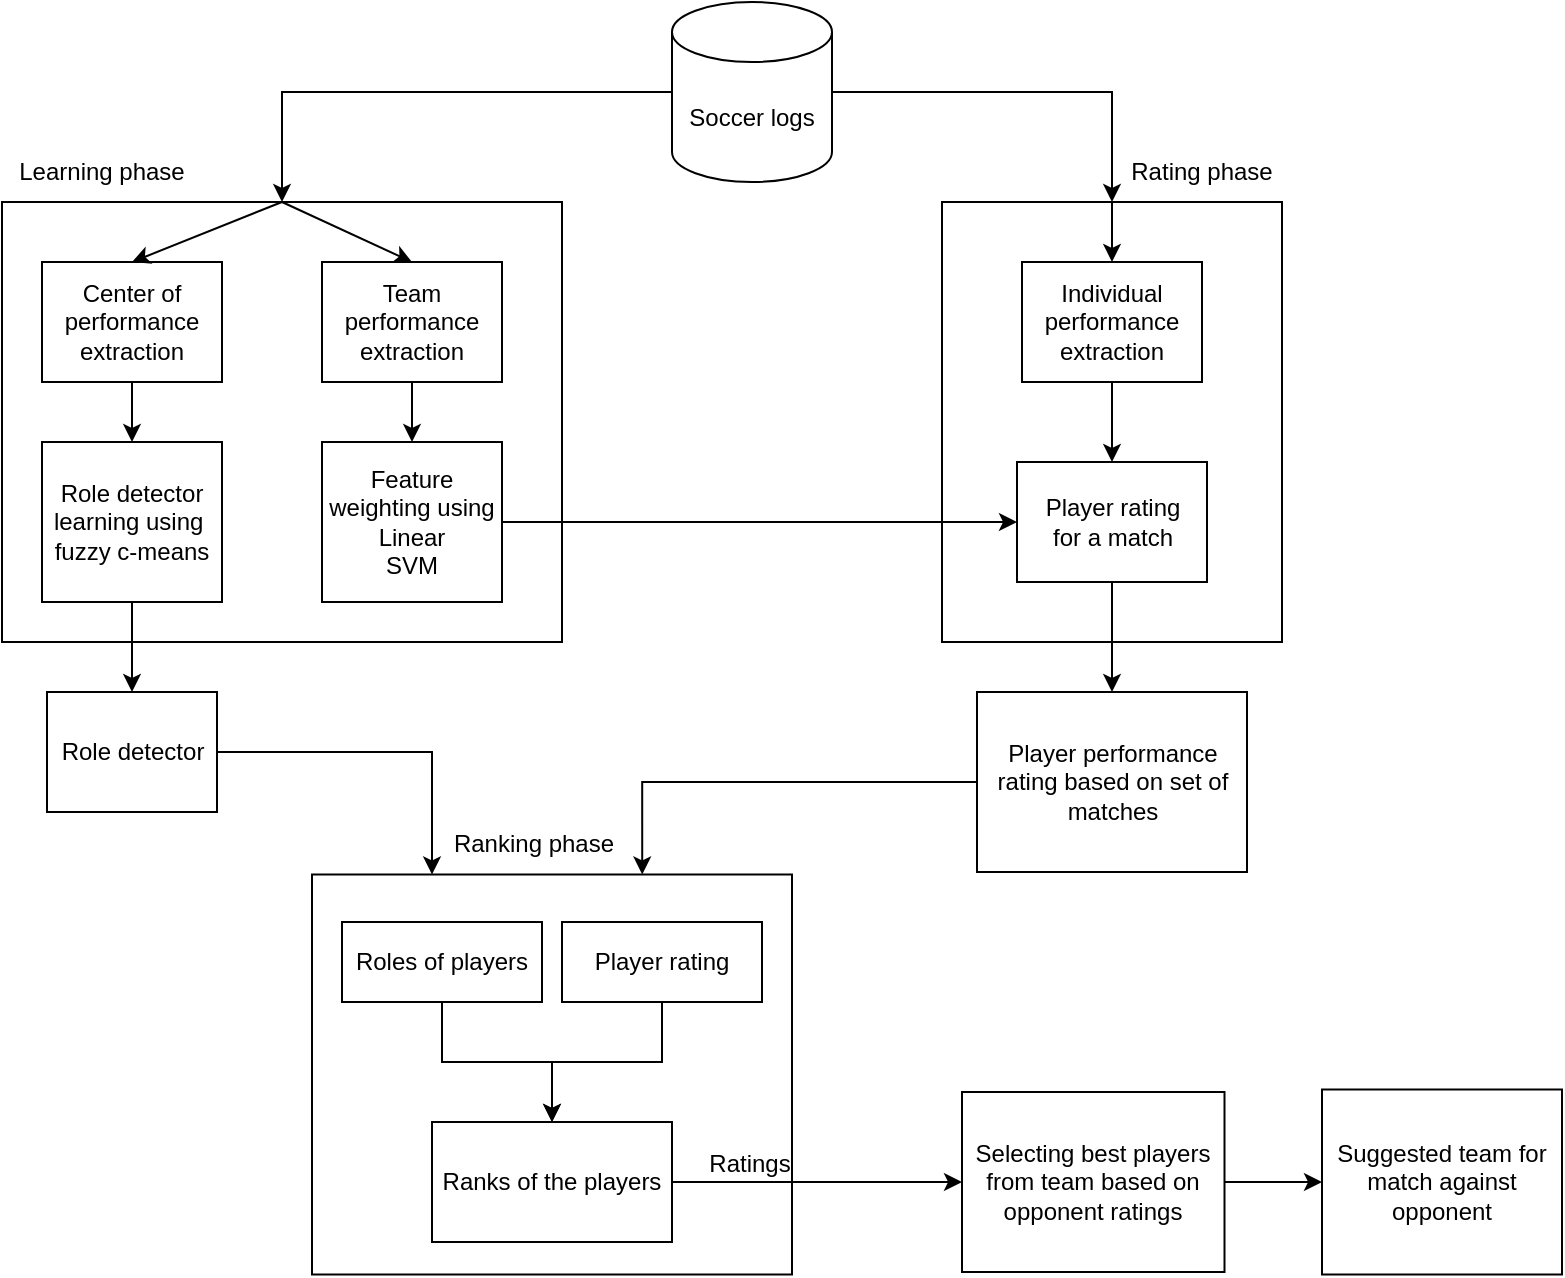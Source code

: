 <mxfile version="24.7.1" type="github">
  <diagram name="Page-1" id="ZjyivyVlpVMR8Z6ZtWU3">
    <mxGraphModel dx="1434" dy="752" grid="1" gridSize="10" guides="1" tooltips="1" connect="1" arrows="1" fold="1" page="1" pageScale="1" pageWidth="850" pageHeight="1100" math="0" shadow="0">
      <root>
        <mxCell id="0" />
        <mxCell id="1" parent="0" />
        <mxCell id="9dfFhnOsKdxjVdMtk8yv-2" style="edgeStyle=orthogonalEdgeStyle;rounded=0;orthogonalLoop=1;jettySize=auto;html=1;" edge="1" parent="1" source="9dfFhnOsKdxjVdMtk8yv-1" target="9dfFhnOsKdxjVdMtk8yv-3">
          <mxGeometry relative="1" as="geometry">
            <mxPoint x="160" y="210" as="targetPoint" />
          </mxGeometry>
        </mxCell>
        <mxCell id="9dfFhnOsKdxjVdMtk8yv-11" style="edgeStyle=orthogonalEdgeStyle;rounded=0;orthogonalLoop=1;jettySize=auto;html=1;" edge="1" parent="1" source="9dfFhnOsKdxjVdMtk8yv-1" target="9dfFhnOsKdxjVdMtk8yv-13">
          <mxGeometry relative="1" as="geometry">
            <mxPoint x="620" y="200" as="targetPoint" />
          </mxGeometry>
        </mxCell>
        <mxCell id="9dfFhnOsKdxjVdMtk8yv-1" value="Soccer logs" style="shape=cylinder3;whiteSpace=wrap;html=1;boundedLbl=1;backgroundOutline=1;size=15;" vertex="1" parent="1">
          <mxGeometry x="365" y="100" width="80" height="90" as="geometry" />
        </mxCell>
        <mxCell id="9dfFhnOsKdxjVdMtk8yv-3" value="" style="rounded=0;whiteSpace=wrap;html=1;" vertex="1" parent="1">
          <mxGeometry x="30" y="200" width="280" height="220" as="geometry" />
        </mxCell>
        <mxCell id="9dfFhnOsKdxjVdMtk8yv-10" value="" style="edgeStyle=orthogonalEdgeStyle;rounded=0;orthogonalLoop=1;jettySize=auto;html=1;" edge="1" parent="1" source="9dfFhnOsKdxjVdMtk8yv-4" target="9dfFhnOsKdxjVdMtk8yv-8">
          <mxGeometry relative="1" as="geometry" />
        </mxCell>
        <mxCell id="9dfFhnOsKdxjVdMtk8yv-4" value="Team performance extraction" style="rounded=0;whiteSpace=wrap;html=1;" vertex="1" parent="1">
          <mxGeometry x="190" y="230" width="90" height="60" as="geometry" />
        </mxCell>
        <mxCell id="9dfFhnOsKdxjVdMtk8yv-29" style="edgeStyle=orthogonalEdgeStyle;rounded=0;orthogonalLoop=1;jettySize=auto;html=1;" edge="1" parent="1" source="9dfFhnOsKdxjVdMtk8yv-6" target="9dfFhnOsKdxjVdMtk8yv-28">
          <mxGeometry relative="1" as="geometry" />
        </mxCell>
        <mxCell id="9dfFhnOsKdxjVdMtk8yv-6" value="Role detector learning using&amp;nbsp;&lt;div&gt;fuzzy c-means&lt;/div&gt;" style="rounded=0;whiteSpace=wrap;html=1;" vertex="1" parent="1">
          <mxGeometry x="50" y="320" width="90" height="80" as="geometry" />
        </mxCell>
        <mxCell id="9dfFhnOsKdxjVdMtk8yv-9" value="" style="edgeStyle=orthogonalEdgeStyle;rounded=0;orthogonalLoop=1;jettySize=auto;html=1;" edge="1" parent="1" source="9dfFhnOsKdxjVdMtk8yv-7" target="9dfFhnOsKdxjVdMtk8yv-6">
          <mxGeometry relative="1" as="geometry" />
        </mxCell>
        <mxCell id="9dfFhnOsKdxjVdMtk8yv-7" value="Center of performance extraction" style="rounded=0;whiteSpace=wrap;html=1;" vertex="1" parent="1">
          <mxGeometry x="50" y="230" width="90" height="60" as="geometry" />
        </mxCell>
        <mxCell id="9dfFhnOsKdxjVdMtk8yv-8" value="Feature weighting using Linear&lt;br&gt;&lt;span style=&quot;background-color: initial;&quot;&gt;SVM&lt;/span&gt;" style="rounded=0;whiteSpace=wrap;html=1;" vertex="1" parent="1">
          <mxGeometry x="190" y="320" width="90" height="80" as="geometry" />
        </mxCell>
        <mxCell id="9dfFhnOsKdxjVdMtk8yv-20" style="edgeStyle=orthogonalEdgeStyle;rounded=0;orthogonalLoop=1;jettySize=auto;html=1;exitX=0.5;exitY=0;exitDx=0;exitDy=0;entryX=0.5;entryY=0;entryDx=0;entryDy=0;" edge="1" parent="1" source="9dfFhnOsKdxjVdMtk8yv-13" target="9dfFhnOsKdxjVdMtk8yv-19">
          <mxGeometry relative="1" as="geometry" />
        </mxCell>
        <mxCell id="9dfFhnOsKdxjVdMtk8yv-13" value="" style="rounded=0;whiteSpace=wrap;html=1;" vertex="1" parent="1">
          <mxGeometry x="500" y="200" width="170" height="220" as="geometry" />
        </mxCell>
        <mxCell id="9dfFhnOsKdxjVdMtk8yv-16" value="" style="endArrow=classic;html=1;rounded=0;entryX=0.5;entryY=0;entryDx=0;entryDy=0;" edge="1" parent="1" target="9dfFhnOsKdxjVdMtk8yv-7">
          <mxGeometry width="50" height="50" relative="1" as="geometry">
            <mxPoint x="170" y="200" as="sourcePoint" />
            <mxPoint x="220" y="150" as="targetPoint" />
          </mxGeometry>
        </mxCell>
        <mxCell id="9dfFhnOsKdxjVdMtk8yv-18" value="" style="endArrow=classic;html=1;rounded=0;exitX=0.5;exitY=0;exitDx=0;exitDy=0;entryX=0.5;entryY=0;entryDx=0;entryDy=0;" edge="1" parent="1" source="9dfFhnOsKdxjVdMtk8yv-3" target="9dfFhnOsKdxjVdMtk8yv-4">
          <mxGeometry width="50" height="50" relative="1" as="geometry">
            <mxPoint x="400" y="410" as="sourcePoint" />
            <mxPoint x="450" y="360" as="targetPoint" />
          </mxGeometry>
        </mxCell>
        <mxCell id="9dfFhnOsKdxjVdMtk8yv-23" value="" style="edgeStyle=orthogonalEdgeStyle;rounded=0;orthogonalLoop=1;jettySize=auto;html=1;" edge="1" parent="1" source="9dfFhnOsKdxjVdMtk8yv-19" target="9dfFhnOsKdxjVdMtk8yv-21">
          <mxGeometry relative="1" as="geometry" />
        </mxCell>
        <mxCell id="9dfFhnOsKdxjVdMtk8yv-19" value="Individual performance extraction" style="rounded=0;whiteSpace=wrap;html=1;" vertex="1" parent="1">
          <mxGeometry x="540" y="230" width="90" height="60" as="geometry" />
        </mxCell>
        <mxCell id="9dfFhnOsKdxjVdMtk8yv-31" style="edgeStyle=orthogonalEdgeStyle;rounded=0;orthogonalLoop=1;jettySize=auto;html=1;" edge="1" parent="1" source="9dfFhnOsKdxjVdMtk8yv-21" target="9dfFhnOsKdxjVdMtk8yv-30">
          <mxGeometry relative="1" as="geometry" />
        </mxCell>
        <mxCell id="9dfFhnOsKdxjVdMtk8yv-21" value="Player rating&lt;div&gt;for a match&lt;/div&gt;" style="rounded=0;whiteSpace=wrap;html=1;" vertex="1" parent="1">
          <mxGeometry x="537.5" y="330" width="95" height="60" as="geometry" />
        </mxCell>
        <mxCell id="9dfFhnOsKdxjVdMtk8yv-22" value="" style="endArrow=classic;html=1;rounded=0;exitX=0.5;exitY=0;exitDx=0;exitDy=0;" edge="1" parent="1" source="9dfFhnOsKdxjVdMtk8yv-13" target="9dfFhnOsKdxjVdMtk8yv-19">
          <mxGeometry width="50" height="50" relative="1" as="geometry">
            <mxPoint x="400" y="410" as="sourcePoint" />
            <mxPoint x="450" y="360" as="targetPoint" />
          </mxGeometry>
        </mxCell>
        <mxCell id="9dfFhnOsKdxjVdMtk8yv-26" value="" style="endArrow=classic;html=1;rounded=0;" edge="1" parent="1" source="9dfFhnOsKdxjVdMtk8yv-8" target="9dfFhnOsKdxjVdMtk8yv-21">
          <mxGeometry width="50" height="50" relative="1" as="geometry">
            <mxPoint x="400" y="410" as="sourcePoint" />
            <mxPoint x="450" y="360" as="targetPoint" />
          </mxGeometry>
        </mxCell>
        <mxCell id="9dfFhnOsKdxjVdMtk8yv-27" value="" style="rounded=0;whiteSpace=wrap;html=1;" vertex="1" parent="1">
          <mxGeometry x="185" y="536.25" width="240" height="200" as="geometry" />
        </mxCell>
        <mxCell id="9dfFhnOsKdxjVdMtk8yv-33" style="edgeStyle=orthogonalEdgeStyle;rounded=0;orthogonalLoop=1;jettySize=auto;html=1;entryX=0.25;entryY=0;entryDx=0;entryDy=0;" edge="1" parent="1" source="9dfFhnOsKdxjVdMtk8yv-28" target="9dfFhnOsKdxjVdMtk8yv-27">
          <mxGeometry relative="1" as="geometry" />
        </mxCell>
        <mxCell id="9dfFhnOsKdxjVdMtk8yv-28" value="Role detector" style="rounded=0;whiteSpace=wrap;html=1;" vertex="1" parent="1">
          <mxGeometry x="52.5" y="445" width="85" height="60" as="geometry" />
        </mxCell>
        <mxCell id="9dfFhnOsKdxjVdMtk8yv-30" value="Player performance rating based on set of matches" style="rounded=0;whiteSpace=wrap;html=1;" vertex="1" parent="1">
          <mxGeometry x="517.5" y="445" width="135" height="90" as="geometry" />
        </mxCell>
        <mxCell id="9dfFhnOsKdxjVdMtk8yv-32" value="Ranks of the players" style="rounded=0;whiteSpace=wrap;html=1;" vertex="1" parent="1">
          <mxGeometry x="245" y="660" width="120" height="60" as="geometry" />
        </mxCell>
        <mxCell id="9dfFhnOsKdxjVdMtk8yv-34" style="edgeStyle=orthogonalEdgeStyle;rounded=0;orthogonalLoop=1;jettySize=auto;html=1;entryX=0.688;entryY=0;entryDx=0;entryDy=0;entryPerimeter=0;" edge="1" parent="1" source="9dfFhnOsKdxjVdMtk8yv-30" target="9dfFhnOsKdxjVdMtk8yv-27">
          <mxGeometry relative="1" as="geometry" />
        </mxCell>
        <mxCell id="9dfFhnOsKdxjVdMtk8yv-36" value="" style="edgeStyle=orthogonalEdgeStyle;rounded=0;orthogonalLoop=1;jettySize=auto;html=1;" edge="1" parent="1" source="9dfFhnOsKdxjVdMtk8yv-35" target="9dfFhnOsKdxjVdMtk8yv-32">
          <mxGeometry relative="1" as="geometry" />
        </mxCell>
        <mxCell id="9dfFhnOsKdxjVdMtk8yv-35" value="Roles of players" style="rounded=0;whiteSpace=wrap;html=1;" vertex="1" parent="1">
          <mxGeometry x="200" y="560" width="100" height="40" as="geometry" />
        </mxCell>
        <mxCell id="9dfFhnOsKdxjVdMtk8yv-38" value="" style="edgeStyle=orthogonalEdgeStyle;rounded=0;orthogonalLoop=1;jettySize=auto;html=1;" edge="1" parent="1" source="9dfFhnOsKdxjVdMtk8yv-37" target="9dfFhnOsKdxjVdMtk8yv-32">
          <mxGeometry relative="1" as="geometry" />
        </mxCell>
        <mxCell id="9dfFhnOsKdxjVdMtk8yv-37" value="Player rating" style="rounded=0;whiteSpace=wrap;html=1;" vertex="1" parent="1">
          <mxGeometry x="310" y="560" width="100" height="40" as="geometry" />
        </mxCell>
        <mxCell id="9dfFhnOsKdxjVdMtk8yv-41" value="" style="endArrow=classic;html=1;rounded=0;exitX=1;exitY=0.5;exitDx=0;exitDy=0;entryX=0;entryY=0.5;entryDx=0;entryDy=0;" edge="1" parent="1" source="9dfFhnOsKdxjVdMtk8yv-32" target="9dfFhnOsKdxjVdMtk8yv-43">
          <mxGeometry width="50" height="50" relative="1" as="geometry">
            <mxPoint x="430" y="450" as="sourcePoint" />
            <mxPoint x="480" y="690.25" as="targetPoint" />
          </mxGeometry>
        </mxCell>
        <mxCell id="9dfFhnOsKdxjVdMtk8yv-42" value="Ratings" style="text;html=1;align=center;verticalAlign=middle;whiteSpace=wrap;rounded=0;" vertex="1" parent="1">
          <mxGeometry x="374" y="666" width="60" height="30" as="geometry" />
        </mxCell>
        <mxCell id="9dfFhnOsKdxjVdMtk8yv-47" style="edgeStyle=orthogonalEdgeStyle;rounded=0;orthogonalLoop=1;jettySize=auto;html=1;exitX=1;exitY=0.5;exitDx=0;exitDy=0;entryX=0;entryY=0.5;entryDx=0;entryDy=0;" edge="1" parent="1" source="9dfFhnOsKdxjVdMtk8yv-43" target="9dfFhnOsKdxjVdMtk8yv-45">
          <mxGeometry relative="1" as="geometry" />
        </mxCell>
        <mxCell id="9dfFhnOsKdxjVdMtk8yv-43" value="Selecting best players from team based on opponent ratings" style="whiteSpace=wrap;html=1;rounded=0;" vertex="1" parent="1">
          <mxGeometry x="510" y="645" width="131.25" height="90" as="geometry" />
        </mxCell>
        <mxCell id="9dfFhnOsKdxjVdMtk8yv-45" value="Suggested team for match against opponent" style="whiteSpace=wrap;html=1;rounded=0;" vertex="1" parent="1">
          <mxGeometry x="690" y="643.75" width="120" height="92.5" as="geometry" />
        </mxCell>
        <mxCell id="9dfFhnOsKdxjVdMtk8yv-48" value="Learning phase" style="text;html=1;align=center;verticalAlign=middle;whiteSpace=wrap;rounded=0;" vertex="1" parent="1">
          <mxGeometry x="30" y="170" width="100" height="30" as="geometry" />
        </mxCell>
        <mxCell id="9dfFhnOsKdxjVdMtk8yv-49" value="Rating phase" style="text;html=1;align=center;verticalAlign=middle;whiteSpace=wrap;rounded=0;" vertex="1" parent="1">
          <mxGeometry x="590" y="170" width="80" height="30" as="geometry" />
        </mxCell>
        <mxCell id="9dfFhnOsKdxjVdMtk8yv-50" value="Ranking phase" style="text;html=1;align=center;verticalAlign=middle;whiteSpace=wrap;rounded=0;" vertex="1" parent="1">
          <mxGeometry x="251" y="506" width="90" height="30" as="geometry" />
        </mxCell>
      </root>
    </mxGraphModel>
  </diagram>
</mxfile>
